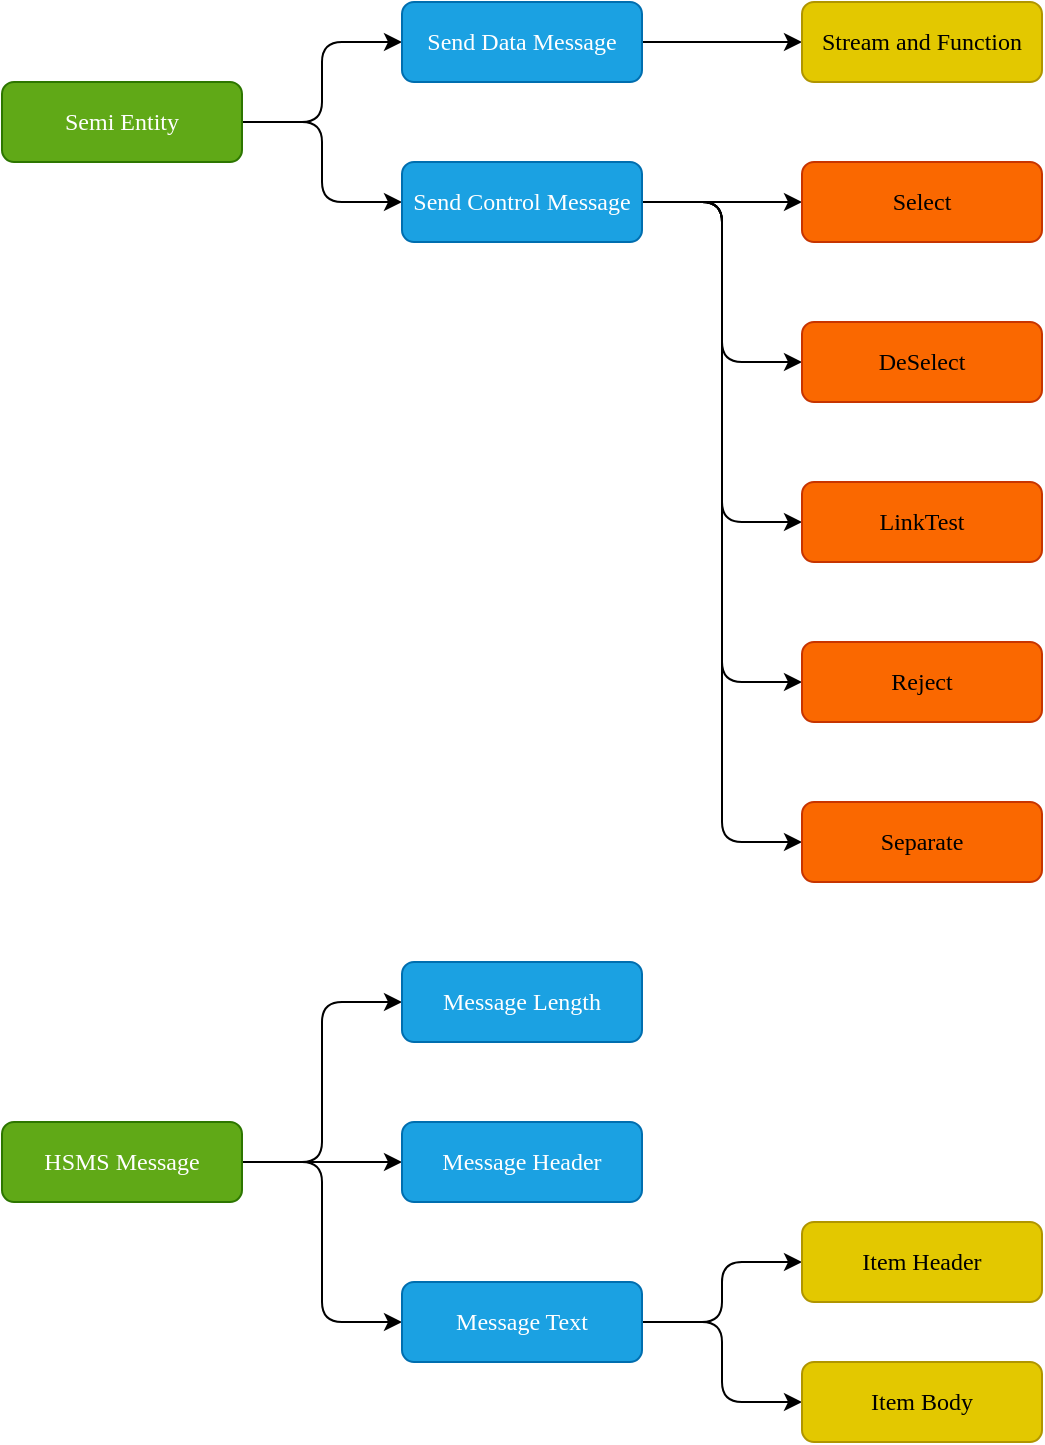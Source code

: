 <mxfile>
    <diagram id="94W7TybBtprLZWba6eNM" name="HSMS Message">
        <mxGraphModel dx="1715" dy="1144" grid="1" gridSize="10" guides="1" tooltips="1" connect="1" arrows="1" fold="1" page="1" pageScale="1" pageWidth="827" pageHeight="1169" math="0" shadow="0">
            <root>
                <mxCell id="0"/>
                <mxCell id="1" parent="0"/>
                <mxCell id="scNVsLxmT9Py_PAUhD3m-15" value="" style="edgeStyle=elbowEdgeStyle;html=1;fontFamily=Comic Sans MS;fontSize=12;fontColor=default;rounded=1;" edge="1" parent="1" source="scNVsLxmT9Py_PAUhD3m-17" target="scNVsLxmT9Py_PAUhD3m-19">
                    <mxGeometry relative="1" as="geometry"/>
                </mxCell>
                <mxCell id="scNVsLxmT9Py_PAUhD3m-16" value="" style="edgeStyle=elbowEdgeStyle;html=1;fontFamily=Comic Sans MS;fontSize=12;fontColor=default;rounded=1;" edge="1" parent="1" source="scNVsLxmT9Py_PAUhD3m-17" target="scNVsLxmT9Py_PAUhD3m-25">
                    <mxGeometry relative="1" as="geometry"/>
                </mxCell>
                <mxCell id="scNVsLxmT9Py_PAUhD3m-17" value="Semi Entity" style="rounded=1;whiteSpace=wrap;html=1;fontFamily=Comic Sans MS;fillColor=#60a917;fontColor=#ffffff;strokeColor=#2D7600;" vertex="1" parent="1">
                    <mxGeometry x="80" y="80" width="120" height="40" as="geometry"/>
                </mxCell>
                <mxCell id="scNVsLxmT9Py_PAUhD3m-18" value="" style="edgeStyle=elbowEdgeStyle;html=1;fontFamily=Comic Sans MS;fontSize=12;fontColor=default;rounded=1;" edge="1" parent="1" source="scNVsLxmT9Py_PAUhD3m-19" target="scNVsLxmT9Py_PAUhD3m-31">
                    <mxGeometry relative="1" as="geometry"/>
                </mxCell>
                <mxCell id="scNVsLxmT9Py_PAUhD3m-19" value="Send Data Message" style="rounded=1;whiteSpace=wrap;html=1;fontFamily=Comic Sans MS;fillColor=#1ba1e2;fontColor=#ffffff;strokeColor=#006EAF;" vertex="1" parent="1">
                    <mxGeometry x="280" y="40" width="120" height="40" as="geometry"/>
                </mxCell>
                <mxCell id="scNVsLxmT9Py_PAUhD3m-20" style="edgeStyle=elbowEdgeStyle;html=1;fontFamily=Comic Sans MS;fontSize=12;fontColor=default;rounded=1;" edge="1" parent="1" source="scNVsLxmT9Py_PAUhD3m-25" target="scNVsLxmT9Py_PAUhD3m-26">
                    <mxGeometry relative="1" as="geometry"/>
                </mxCell>
                <mxCell id="scNVsLxmT9Py_PAUhD3m-21" style="edgeStyle=elbowEdgeStyle;html=1;fontFamily=Comic Sans MS;fontSize=12;fontColor=default;rounded=1;" edge="1" parent="1" source="scNVsLxmT9Py_PAUhD3m-25" target="scNVsLxmT9Py_PAUhD3m-27">
                    <mxGeometry relative="1" as="geometry"/>
                </mxCell>
                <mxCell id="scNVsLxmT9Py_PAUhD3m-22" style="edgeStyle=elbowEdgeStyle;html=1;fontFamily=Comic Sans MS;fontSize=12;fontColor=default;rounded=1;" edge="1" parent="1" source="scNVsLxmT9Py_PAUhD3m-25" target="scNVsLxmT9Py_PAUhD3m-28">
                    <mxGeometry relative="1" as="geometry"/>
                </mxCell>
                <mxCell id="scNVsLxmT9Py_PAUhD3m-23" style="edgeStyle=elbowEdgeStyle;html=1;fontFamily=Comic Sans MS;fontSize=12;fontColor=default;rounded=1;" edge="1" parent="1" source="scNVsLxmT9Py_PAUhD3m-25" target="scNVsLxmT9Py_PAUhD3m-29">
                    <mxGeometry relative="1" as="geometry"/>
                </mxCell>
                <mxCell id="scNVsLxmT9Py_PAUhD3m-24" style="edgeStyle=elbowEdgeStyle;html=1;fontFamily=Comic Sans MS;fontSize=12;fontColor=default;rounded=1;" edge="1" parent="1" source="scNVsLxmT9Py_PAUhD3m-25" target="scNVsLxmT9Py_PAUhD3m-30">
                    <mxGeometry relative="1" as="geometry"/>
                </mxCell>
                <mxCell id="scNVsLxmT9Py_PAUhD3m-25" value="Send Control Message" style="rounded=1;whiteSpace=wrap;html=1;fontFamily=Comic Sans MS;fillColor=#1ba1e2;fontColor=#ffffff;strokeColor=#006EAF;" vertex="1" parent="1">
                    <mxGeometry x="280" y="120" width="120" height="40" as="geometry"/>
                </mxCell>
                <mxCell id="scNVsLxmT9Py_PAUhD3m-26" value="Select" style="rounded=1;whiteSpace=wrap;html=1;fontFamily=Comic Sans MS;strokeColor=#C73500;fontSize=12;fontColor=#000000;fillColor=#fa6800;" vertex="1" parent="1">
                    <mxGeometry x="480" y="120" width="120" height="40" as="geometry"/>
                </mxCell>
                <mxCell id="scNVsLxmT9Py_PAUhD3m-27" value="DeSelect" style="rounded=1;whiteSpace=wrap;html=1;fontFamily=Comic Sans MS;strokeColor=#C73500;fontSize=12;fontColor=#000000;fillColor=#fa6800;" vertex="1" parent="1">
                    <mxGeometry x="480" y="200" width="120" height="40" as="geometry"/>
                </mxCell>
                <mxCell id="scNVsLxmT9Py_PAUhD3m-28" value="LinkTest" style="rounded=1;whiteSpace=wrap;html=1;fontFamily=Comic Sans MS;strokeColor=#C73500;fontSize=12;fontColor=#000000;fillColor=#fa6800;" vertex="1" parent="1">
                    <mxGeometry x="480" y="280" width="120" height="40" as="geometry"/>
                </mxCell>
                <mxCell id="scNVsLxmT9Py_PAUhD3m-29" value="Reject" style="rounded=1;whiteSpace=wrap;html=1;fontFamily=Comic Sans MS;strokeColor=#C73500;fontSize=12;fontColor=#000000;fillColor=#fa6800;" vertex="1" parent="1">
                    <mxGeometry x="480" y="360" width="120" height="40" as="geometry"/>
                </mxCell>
                <mxCell id="scNVsLxmT9Py_PAUhD3m-30" value="Separate" style="rounded=1;whiteSpace=wrap;html=1;fontFamily=Comic Sans MS;strokeColor=#C73500;fontSize=12;fontColor=#000000;fillColor=#fa6800;" vertex="1" parent="1">
                    <mxGeometry x="480" y="440" width="120" height="40" as="geometry"/>
                </mxCell>
                <mxCell id="scNVsLxmT9Py_PAUhD3m-31" value="Stream and Function" style="rounded=1;whiteSpace=wrap;html=1;fontFamily=Comic Sans MS;fillColor=#e3c800;fontColor=#000000;strokeColor=#B09500;" vertex="1" parent="1">
                    <mxGeometry x="480" y="40" width="120" height="40" as="geometry"/>
                </mxCell>
                <mxCell id="scNVsLxmT9Py_PAUhD3m-32" style="edgeStyle=elbowEdgeStyle;html=1;exitX=1;exitY=0.5;exitDx=0;exitDy=0;entryX=0;entryY=0.5;entryDx=0;entryDy=0;fontFamily=Comic Sans MS;fontSize=12;fontColor=default;" edge="1" parent="1" source="scNVsLxmT9Py_PAUhD3m-35" target="scNVsLxmT9Py_PAUhD3m-36">
                    <mxGeometry relative="1" as="geometry"/>
                </mxCell>
                <mxCell id="scNVsLxmT9Py_PAUhD3m-33" style="edgeStyle=none;html=1;entryX=0;entryY=0.5;entryDx=0;entryDy=0;fontFamily=Comic Sans MS;fontSize=12;fontColor=default;exitX=1;exitY=0.5;exitDx=0;exitDy=0;" edge="1" parent="1" source="scNVsLxmT9Py_PAUhD3m-35" target="scNVsLxmT9Py_PAUhD3m-37">
                    <mxGeometry relative="1" as="geometry"/>
                </mxCell>
                <mxCell id="scNVsLxmT9Py_PAUhD3m-34" style="edgeStyle=elbowEdgeStyle;html=1;exitX=1;exitY=0.5;exitDx=0;exitDy=0;entryX=0;entryY=0.5;entryDx=0;entryDy=0;fontFamily=Comic Sans MS;fontSize=12;fontColor=default;" edge="1" parent="1" source="scNVsLxmT9Py_PAUhD3m-35" target="scNVsLxmT9Py_PAUhD3m-40">
                    <mxGeometry relative="1" as="geometry"/>
                </mxCell>
                <mxCell id="scNVsLxmT9Py_PAUhD3m-35" value="HSMS Message" style="rounded=1;whiteSpace=wrap;html=1;fontFamily=Comic Sans MS;fillColor=#60a917;fontColor=#ffffff;strokeColor=#2D7600;" vertex="1" parent="1">
                    <mxGeometry x="80" y="600" width="120" height="40" as="geometry"/>
                </mxCell>
                <mxCell id="scNVsLxmT9Py_PAUhD3m-36" value="Message Length" style="rounded=1;whiteSpace=wrap;html=1;fontFamily=Comic Sans MS;fillColor=#1ba1e2;fontColor=#ffffff;strokeColor=#006EAF;" vertex="1" parent="1">
                    <mxGeometry x="280" y="520" width="120" height="40" as="geometry"/>
                </mxCell>
                <mxCell id="scNVsLxmT9Py_PAUhD3m-37" value="Message Header" style="rounded=1;whiteSpace=wrap;html=1;fontFamily=Comic Sans MS;fillColor=#1ba1e2;fontColor=#ffffff;strokeColor=#006EAF;" vertex="1" parent="1">
                    <mxGeometry x="280" y="600" width="120" height="40" as="geometry"/>
                </mxCell>
                <mxCell id="scNVsLxmT9Py_PAUhD3m-38" value="" style="edgeStyle=elbowEdgeStyle;html=1;fontFamily=Comic Sans MS;fontSize=12;fontColor=default;" edge="1" parent="1" source="scNVsLxmT9Py_PAUhD3m-40" target="scNVsLxmT9Py_PAUhD3m-41">
                    <mxGeometry relative="1" as="geometry"/>
                </mxCell>
                <mxCell id="scNVsLxmT9Py_PAUhD3m-39" style="edgeStyle=elbowEdgeStyle;html=1;exitX=1;exitY=0.5;exitDx=0;exitDy=0;fontFamily=Comic Sans MS;fontSize=12;fontColor=default;" edge="1" parent="1" source="scNVsLxmT9Py_PAUhD3m-40" target="scNVsLxmT9Py_PAUhD3m-42">
                    <mxGeometry relative="1" as="geometry"/>
                </mxCell>
                <mxCell id="scNVsLxmT9Py_PAUhD3m-40" value="Message Text" style="rounded=1;whiteSpace=wrap;html=1;fontFamily=Comic Sans MS;fillColor=#1ba1e2;fontColor=#ffffff;strokeColor=#006EAF;" vertex="1" parent="1">
                    <mxGeometry x="280" y="680" width="120" height="40" as="geometry"/>
                </mxCell>
                <mxCell id="scNVsLxmT9Py_PAUhD3m-41" value="Item Header" style="rounded=1;whiteSpace=wrap;html=1;fontFamily=Comic Sans MS;fillColor=#e3c800;fontColor=#000000;strokeColor=#B09500;" vertex="1" parent="1">
                    <mxGeometry x="480" y="650" width="120" height="40" as="geometry"/>
                </mxCell>
                <mxCell id="scNVsLxmT9Py_PAUhD3m-42" value="Item Body" style="rounded=1;whiteSpace=wrap;html=1;fontFamily=Comic Sans MS;fillColor=#e3c800;fontColor=#000000;strokeColor=#B09500;" vertex="1" parent="1">
                    <mxGeometry x="480" y="720" width="120" height="40" as="geometry"/>
                </mxCell>
            </root>
        </mxGraphModel>
    </diagram>
    <diagram id="VadHhpZINvzQma_4LO2f" name="Transaction">
        <mxGraphModel dx="1715" dy="1144" grid="1" gridSize="10" guides="1" tooltips="1" connect="1" arrows="1" fold="1" page="1" pageScale="1" pageWidth="827" pageHeight="1169" math="0" shadow="0">
            <root>
                <mxCell id="0"/>
                <mxCell id="1" parent="0"/>
                <mxCell id="eeLe8AEi7shUbSsySQqD-1" value="&lt;h1&gt;Transaction 会话事务&lt;/h1&gt;&lt;p&gt;由主消息和次消息组成。&lt;/p&gt;" style="text;html=1;strokeColor=none;fillColor=none;spacing=5;spacingTop=-20;whiteSpace=wrap;overflow=hidden;rounded=0;" parent="1" vertex="1">
                    <mxGeometry x="40" y="40" width="290" height="80" as="geometry"/>
                </mxCell>
                <mxCell id="eeLe8AEi7shUbSsySQqD-2" value="连接SECS实体" style="rounded=1;whiteSpace=wrap;html=1;fontFamily=Comic Sans MS;fillColor=#60a917;fontColor=#ffffff;strokeColor=#2D7600;" parent="1" vertex="1">
                    <mxGeometry x="40" y="160" width="120" height="40" as="geometry"/>
                </mxCell>
            </root>
        </mxGraphModel>
    </diagram>
    <diagram id="j7OupbRzkjOBTRSpLezw" name="连接功能">
        <mxGraphModel dx="1715" dy="1144" grid="1" gridSize="10" guides="1" tooltips="1" connect="1" arrows="1" fold="1" page="1" pageScale="1" pageWidth="827" pageHeight="1169" math="0" shadow="0">
            <root>
                <mxCell id="0"/>
                <mxCell id="1" parent="0"/>
                <mxCell id="DkstgB4WRuZEqI6Pgkgf-1" value="Equipment" style="rounded=1;whiteSpace=wrap;html=1;fontFamily=Comic Sans MS;fillColor=#e51400;strokeColor=#B20000;fontSize=16;fontColor=#ffffff;" parent="1" vertex="1">
                    <mxGeometry x="240" y="80" width="120" height="40" as="geometry"/>
                </mxCell>
                <mxCell id="DkstgB4WRuZEqI6Pgkgf-4" value="Host" style="rounded=1;whiteSpace=wrap;html=1;fontFamily=Comic Sans MS;fillColor=#e51400;fontColor=#ffffff;strokeColor=#B20000;fontSize=16;" parent="1" vertex="1">
                    <mxGeometry x="480" y="80" width="120" height="40" as="geometry"/>
                </mxCell>
                <mxCell id="DkstgB4WRuZEqI6Pgkgf-5" value="启动监听Socket" style="rounded=1;whiteSpace=wrap;html=1;fontFamily=Comic Sans MS;fillColor=#f5f5f5;fontColor=#333333;strokeColor=#666666;fontSize=16;" parent="1" vertex="1">
                    <mxGeometry x="240" y="200" width="120" height="40" as="geometry"/>
                </mxCell>
                <mxCell id="DkstgB4WRuZEqI6Pgkgf-10" value="" style="edgeStyle=none;html=1;fontSize=16;" parent="1" source="DkstgB4WRuZEqI6Pgkgf-6" target="DkstgB4WRuZEqI6Pgkgf-9" edge="1">
                    <mxGeometry relative="1" as="geometry"/>
                </mxCell>
                <mxCell id="DkstgB4WRuZEqI6Pgkgf-11" style="edgeStyle=none;html=1;fontSize=16;" parent="1" source="DkstgB4WRuZEqI6Pgkgf-6" target="DkstgB4WRuZEqI6Pgkgf-7" edge="1">
                    <mxGeometry relative="1" as="geometry"/>
                </mxCell>
                <mxCell id="DkstgB4WRuZEqI6Pgkgf-6" value="等待连接" style="rounded=1;whiteSpace=wrap;html=1;fontFamily=Comic Sans MS;fillColor=#f5f5f5;fontColor=#333333;strokeColor=#666666;fontSize=16;" parent="1" vertex="1">
                    <mxGeometry x="240" y="280" width="120" height="40" as="geometry"/>
                </mxCell>
                <mxCell id="DkstgB4WRuZEqI6Pgkgf-8" style="edgeStyle=none;html=1;exitX=0;exitY=0.5;exitDx=0;exitDy=0;fontSize=16;" parent="1" source="DkstgB4WRuZEqI6Pgkgf-7" target="DkstgB4WRuZEqI6Pgkgf-6" edge="1">
                    <mxGeometry relative="1" as="geometry"/>
                </mxCell>
                <mxCell id="DkstgB4WRuZEqI6Pgkgf-7" value="连接到Equipment" style="rounded=1;whiteSpace=wrap;html=1;fontFamily=Comic Sans MS;fillColor=#f5f5f5;fontColor=#333333;strokeColor=#666666;fontSize=16;" parent="1" vertex="1">
                    <mxGeometry x="480" y="280" width="120" height="40" as="geometry"/>
                </mxCell>
                <mxCell id="DkstgB4WRuZEqI6Pgkgf-14" style="edgeStyle=none;html=1;exitX=0.5;exitY=1;exitDx=0;exitDy=0;fontSize=16;" parent="1" source="DkstgB4WRuZEqI6Pgkgf-9" target="DkstgB4WRuZEqI6Pgkgf-13" edge="1">
                    <mxGeometry relative="1" as="geometry"/>
                </mxCell>
                <mxCell id="DkstgB4WRuZEqI6Pgkgf-9" value="启动接收Socket" style="rounded=1;whiteSpace=wrap;html=1;fontFamily=Comic Sans MS;fillColor=#f5f5f5;fontColor=#333333;strokeColor=#666666;fontSize=16;" parent="1" vertex="1">
                    <mxGeometry x="240" y="360" width="120" height="40" as="geometry"/>
                </mxCell>
                <mxCell id="DkstgB4WRuZEqI6Pgkgf-15" style="edgeStyle=none;html=1;fontSize=16;" parent="1" source="DkstgB4WRuZEqI6Pgkgf-12" target="DkstgB4WRuZEqI6Pgkgf-13" edge="1">
                    <mxGeometry relative="1" as="geometry"/>
                </mxCell>
                <mxCell id="DkstgB4WRuZEqI6Pgkgf-12" value="Select 请求" style="rounded=1;whiteSpace=wrap;html=1;fontFamily=Comic Sans MS;fillColor=#f5f5f5;fontColor=#333333;strokeColor=#666666;fontSize=16;" parent="1" vertex="1">
                    <mxGeometry x="480" y="440" width="120" height="40" as="geometry"/>
                </mxCell>
                <mxCell id="DkstgB4WRuZEqI6Pgkgf-17" value="" style="edgeStyle=none;html=1;fontSize=16;" parent="1" source="DkstgB4WRuZEqI6Pgkgf-13" target="DkstgB4WRuZEqI6Pgkgf-16" edge="1">
                    <mxGeometry relative="1" as="geometry"/>
                </mxCell>
                <mxCell id="DkstgB4WRuZEqI6Pgkgf-13" value="等待接收" style="rounded=1;whiteSpace=wrap;html=1;fontFamily=Comic Sans MS;fillColor=#f5f5f5;fontColor=#333333;strokeColor=#666666;fontSize=16;" parent="1" vertex="1">
                    <mxGeometry x="240" y="440" width="120" height="40" as="geometry"/>
                </mxCell>
                <mxCell id="DkstgB4WRuZEqI6Pgkgf-16" value="Select 回复" style="rounded=1;whiteSpace=wrap;html=1;fontFamily=Comic Sans MS;fillColor=#f5f5f5;fontColor=#333333;strokeColor=#666666;fontSize=16;" parent="1" vertex="1">
                    <mxGeometry x="240" y="520" width="120" height="40" as="geometry"/>
                </mxCell>
            </root>
        </mxGraphModel>
    </diagram>
</mxfile>